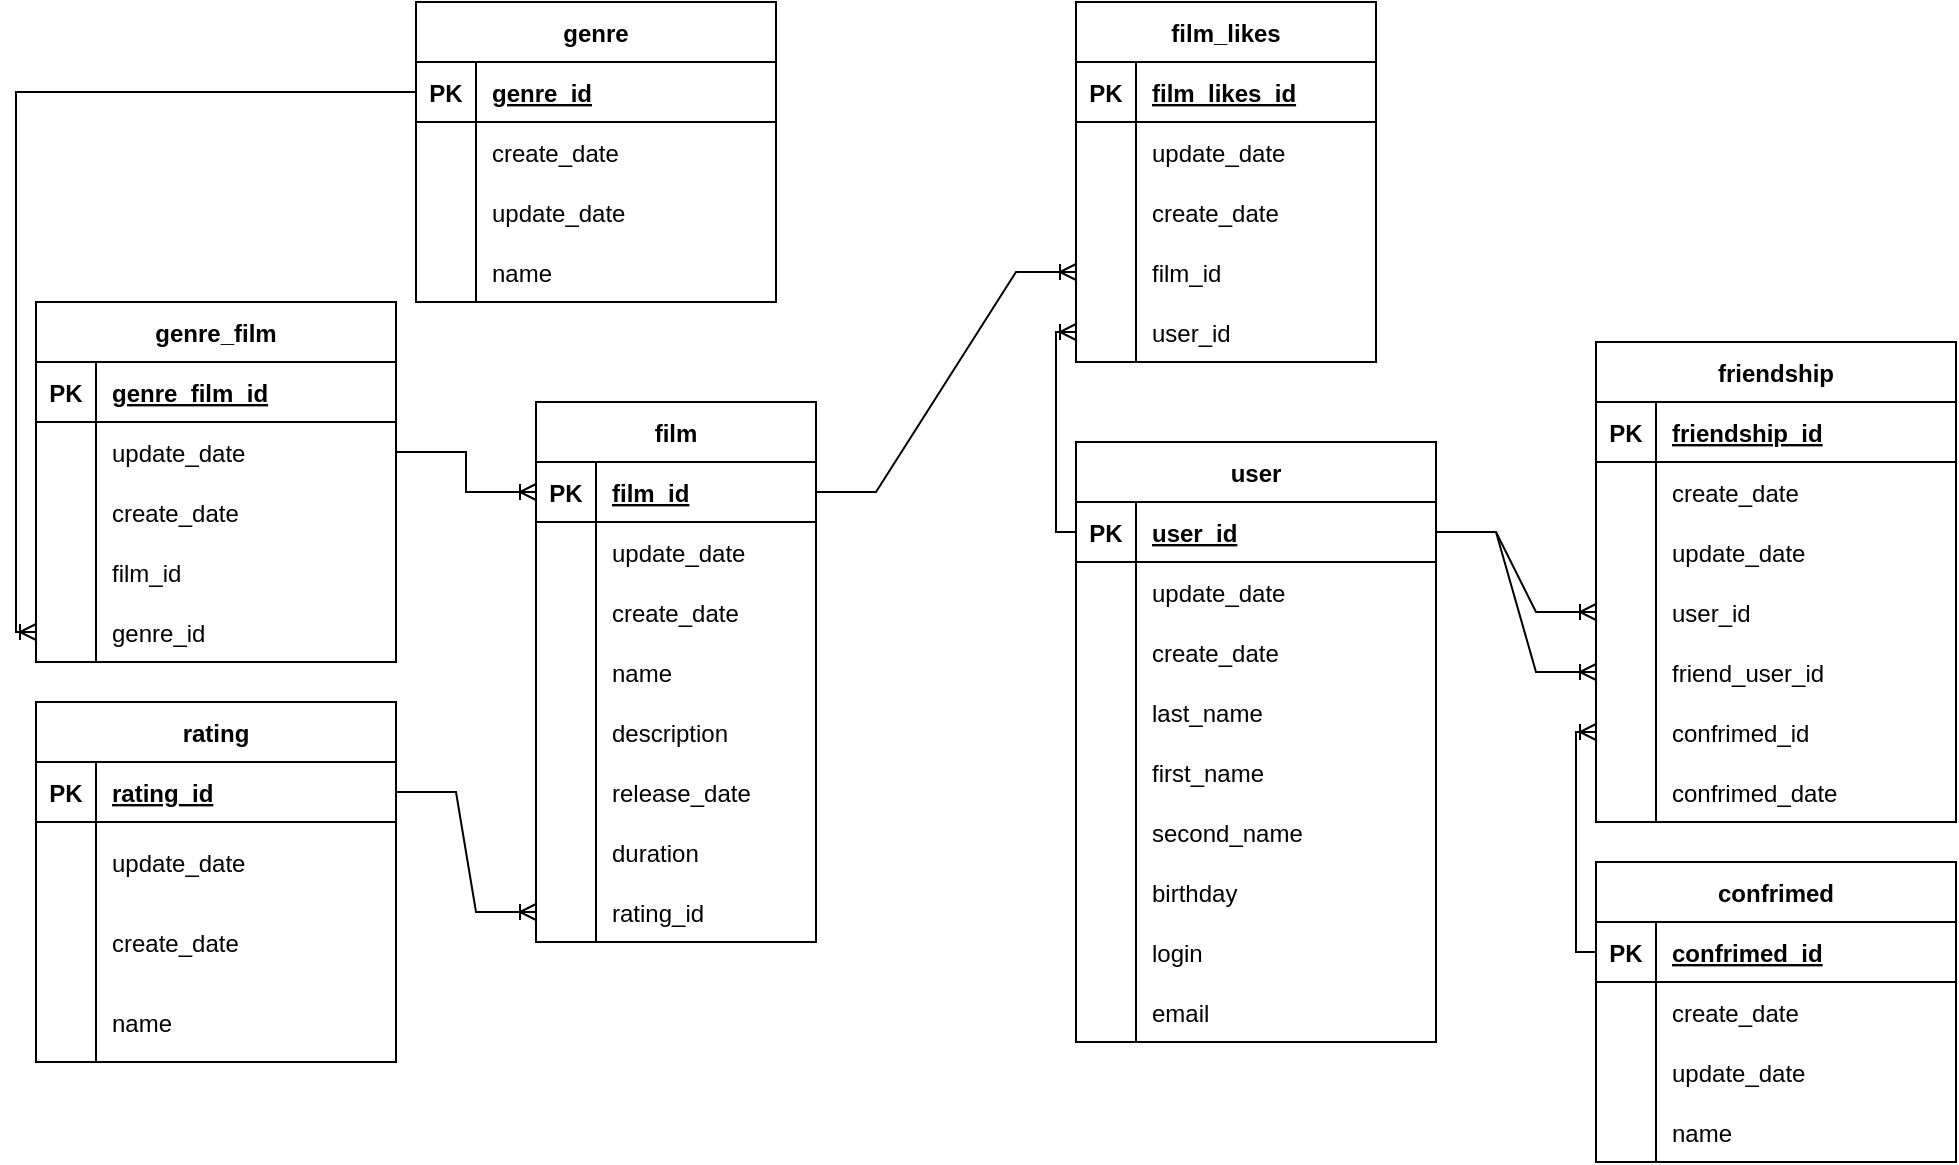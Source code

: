 <mxfile version="20.8.13" type="device"><diagram name="Страница 1" id="SDTMOyz-lMcYtV_1H6kI"><mxGraphModel dx="2261" dy="764" grid="1" gridSize="10" guides="1" tooltips="1" connect="1" arrows="1" fold="1" page="1" pageScale="1" pageWidth="827" pageHeight="1169" math="0" shadow="0"><root><mxCell id="0"/><mxCell id="1" parent="0"/><mxCell id="cij5BwAbZixrPhzVtpql-1" value="film" style="shape=table;startSize=30;container=1;collapsible=1;childLayout=tableLayout;fixedRows=1;rowLines=0;fontStyle=1;align=center;resizeLast=1;" parent="1" vertex="1"><mxGeometry x="90" y="250" width="140" height="270" as="geometry"/></mxCell><mxCell id="cij5BwAbZixrPhzVtpql-2" value="" style="shape=tableRow;horizontal=0;startSize=0;swimlaneHead=0;swimlaneBody=0;fillColor=none;collapsible=0;dropTarget=0;points=[[0,0.5],[1,0.5]];portConstraint=eastwest;top=0;left=0;right=0;bottom=1;" parent="cij5BwAbZixrPhzVtpql-1" vertex="1"><mxGeometry y="30" width="140" height="30" as="geometry"/></mxCell><mxCell id="cij5BwAbZixrPhzVtpql-3" value="PK" style="shape=partialRectangle;connectable=0;fillColor=none;top=0;left=0;bottom=0;right=0;fontStyle=1;overflow=hidden;" parent="cij5BwAbZixrPhzVtpql-2" vertex="1"><mxGeometry width="30" height="30" as="geometry"><mxRectangle width="30" height="30" as="alternateBounds"/></mxGeometry></mxCell><mxCell id="cij5BwAbZixrPhzVtpql-4" value="film_id" style="shape=partialRectangle;connectable=0;fillColor=none;top=0;left=0;bottom=0;right=0;align=left;spacingLeft=6;fontStyle=5;overflow=hidden;" parent="cij5BwAbZixrPhzVtpql-2" vertex="1"><mxGeometry x="30" width="110" height="30" as="geometry"><mxRectangle width="110" height="30" as="alternateBounds"/></mxGeometry></mxCell><mxCell id="cij5BwAbZixrPhzVtpql-5" value="" style="shape=tableRow;horizontal=0;startSize=0;swimlaneHead=0;swimlaneBody=0;fillColor=none;collapsible=0;dropTarget=0;points=[[0,0.5],[1,0.5]];portConstraint=eastwest;top=0;left=0;right=0;bottom=0;" parent="cij5BwAbZixrPhzVtpql-1" vertex="1"><mxGeometry y="60" width="140" height="30" as="geometry"/></mxCell><mxCell id="cij5BwAbZixrPhzVtpql-6" value="" style="shape=partialRectangle;connectable=0;fillColor=none;top=0;left=0;bottom=0;right=0;editable=1;overflow=hidden;" parent="cij5BwAbZixrPhzVtpql-5" vertex="1"><mxGeometry width="30" height="30" as="geometry"><mxRectangle width="30" height="30" as="alternateBounds"/></mxGeometry></mxCell><mxCell id="cij5BwAbZixrPhzVtpql-7" value="update_date" style="shape=partialRectangle;connectable=0;fillColor=none;top=0;left=0;bottom=0;right=0;align=left;spacingLeft=6;overflow=hidden;" parent="cij5BwAbZixrPhzVtpql-5" vertex="1"><mxGeometry x="30" width="110" height="30" as="geometry"><mxRectangle width="110" height="30" as="alternateBounds"/></mxGeometry></mxCell><mxCell id="XAwSYkGDeE-sJqcHQniG-34" value="" style="shape=tableRow;horizontal=0;startSize=0;swimlaneHead=0;swimlaneBody=0;fillColor=none;collapsible=0;dropTarget=0;points=[[0,0.5],[1,0.5]];portConstraint=eastwest;top=0;left=0;right=0;bottom=0;" parent="cij5BwAbZixrPhzVtpql-1" vertex="1"><mxGeometry y="90" width="140" height="30" as="geometry"/></mxCell><mxCell id="XAwSYkGDeE-sJqcHQniG-35" value="" style="shape=partialRectangle;connectable=0;fillColor=none;top=0;left=0;bottom=0;right=0;editable=1;overflow=hidden;" parent="XAwSYkGDeE-sJqcHQniG-34" vertex="1"><mxGeometry width="30" height="30" as="geometry"><mxRectangle width="30" height="30" as="alternateBounds"/></mxGeometry></mxCell><mxCell id="XAwSYkGDeE-sJqcHQniG-36" value="create_date" style="shape=partialRectangle;connectable=0;fillColor=none;top=0;left=0;bottom=0;right=0;align=left;spacingLeft=6;overflow=hidden;" parent="XAwSYkGDeE-sJqcHQniG-34" vertex="1"><mxGeometry x="30" width="110" height="30" as="geometry"><mxRectangle width="110" height="30" as="alternateBounds"/></mxGeometry></mxCell><mxCell id="XAwSYkGDeE-sJqcHQniG-7" value="" style="shape=tableRow;horizontal=0;startSize=0;swimlaneHead=0;swimlaneBody=0;fillColor=none;collapsible=0;dropTarget=0;points=[[0,0.5],[1,0.5]];portConstraint=eastwest;top=0;left=0;right=0;bottom=0;" parent="cij5BwAbZixrPhzVtpql-1" vertex="1"><mxGeometry y="120" width="140" height="30" as="geometry"/></mxCell><mxCell id="XAwSYkGDeE-sJqcHQniG-8" value="" style="shape=partialRectangle;connectable=0;fillColor=none;top=0;left=0;bottom=0;right=0;editable=1;overflow=hidden;" parent="XAwSYkGDeE-sJqcHQniG-7" vertex="1"><mxGeometry width="30" height="30" as="geometry"><mxRectangle width="30" height="30" as="alternateBounds"/></mxGeometry></mxCell><mxCell id="XAwSYkGDeE-sJqcHQniG-9" value="name" style="shape=partialRectangle;connectable=0;fillColor=none;top=0;left=0;bottom=0;right=0;align=left;spacingLeft=6;overflow=hidden;" parent="XAwSYkGDeE-sJqcHQniG-7" vertex="1"><mxGeometry x="30" width="110" height="30" as="geometry"><mxRectangle width="110" height="30" as="alternateBounds"/></mxGeometry></mxCell><mxCell id="cij5BwAbZixrPhzVtpql-8" value="" style="shape=tableRow;horizontal=0;startSize=0;swimlaneHead=0;swimlaneBody=0;fillColor=none;collapsible=0;dropTarget=0;points=[[0,0.5],[1,0.5]];portConstraint=eastwest;top=0;left=0;right=0;bottom=0;" parent="cij5BwAbZixrPhzVtpql-1" vertex="1"><mxGeometry y="150" width="140" height="30" as="geometry"/></mxCell><mxCell id="cij5BwAbZixrPhzVtpql-9" value="" style="shape=partialRectangle;connectable=0;fillColor=none;top=0;left=0;bottom=0;right=0;editable=1;overflow=hidden;" parent="cij5BwAbZixrPhzVtpql-8" vertex="1"><mxGeometry width="30" height="30" as="geometry"><mxRectangle width="30" height="30" as="alternateBounds"/></mxGeometry></mxCell><mxCell id="cij5BwAbZixrPhzVtpql-10" value="description" style="shape=partialRectangle;connectable=0;fillColor=none;top=0;left=0;bottom=0;right=0;align=left;spacingLeft=6;overflow=hidden;" parent="cij5BwAbZixrPhzVtpql-8" vertex="1"><mxGeometry x="30" width="110" height="30" as="geometry"><mxRectangle width="110" height="30" as="alternateBounds"/></mxGeometry></mxCell><mxCell id="cij5BwAbZixrPhzVtpql-11" value="" style="shape=tableRow;horizontal=0;startSize=0;swimlaneHead=0;swimlaneBody=0;fillColor=none;collapsible=0;dropTarget=0;points=[[0,0.5],[1,0.5]];portConstraint=eastwest;top=0;left=0;right=0;bottom=0;" parent="cij5BwAbZixrPhzVtpql-1" vertex="1"><mxGeometry y="180" width="140" height="30" as="geometry"/></mxCell><mxCell id="cij5BwAbZixrPhzVtpql-12" value="" style="shape=partialRectangle;connectable=0;fillColor=none;top=0;left=0;bottom=0;right=0;editable=1;overflow=hidden;" parent="cij5BwAbZixrPhzVtpql-11" vertex="1"><mxGeometry width="30" height="30" as="geometry"><mxRectangle width="30" height="30" as="alternateBounds"/></mxGeometry></mxCell><mxCell id="cij5BwAbZixrPhzVtpql-13" value="release_date" style="shape=partialRectangle;connectable=0;fillColor=none;top=0;left=0;bottom=0;right=0;align=left;spacingLeft=6;overflow=hidden;" parent="cij5BwAbZixrPhzVtpql-11" vertex="1"><mxGeometry x="30" width="110" height="30" as="geometry"><mxRectangle width="110" height="30" as="alternateBounds"/></mxGeometry></mxCell><mxCell id="cij5BwAbZixrPhzVtpql-106" value="" style="shape=tableRow;horizontal=0;startSize=0;swimlaneHead=0;swimlaneBody=0;fillColor=none;collapsible=0;dropTarget=0;points=[[0,0.5],[1,0.5]];portConstraint=eastwest;top=0;left=0;right=0;bottom=0;" parent="cij5BwAbZixrPhzVtpql-1" vertex="1"><mxGeometry y="210" width="140" height="30" as="geometry"/></mxCell><mxCell id="cij5BwAbZixrPhzVtpql-107" value="" style="shape=partialRectangle;connectable=0;fillColor=none;top=0;left=0;bottom=0;right=0;editable=1;overflow=hidden;" parent="cij5BwAbZixrPhzVtpql-106" vertex="1"><mxGeometry width="30" height="30" as="geometry"><mxRectangle width="30" height="30" as="alternateBounds"/></mxGeometry></mxCell><mxCell id="cij5BwAbZixrPhzVtpql-108" value="duration" style="shape=partialRectangle;connectable=0;fillColor=none;top=0;left=0;bottom=0;right=0;align=left;spacingLeft=6;overflow=hidden;" parent="cij5BwAbZixrPhzVtpql-106" vertex="1"><mxGeometry x="30" width="110" height="30" as="geometry"><mxRectangle width="110" height="30" as="alternateBounds"/></mxGeometry></mxCell><mxCell id="cij5BwAbZixrPhzVtpql-112" value="" style="shape=tableRow;horizontal=0;startSize=0;swimlaneHead=0;swimlaneBody=0;fillColor=none;collapsible=0;dropTarget=0;points=[[0,0.5],[1,0.5]];portConstraint=eastwest;top=0;left=0;right=0;bottom=0;" parent="cij5BwAbZixrPhzVtpql-1" vertex="1"><mxGeometry y="240" width="140" height="30" as="geometry"/></mxCell><mxCell id="cij5BwAbZixrPhzVtpql-113" value="" style="shape=partialRectangle;connectable=0;fillColor=none;top=0;left=0;bottom=0;right=0;editable=1;overflow=hidden;" parent="cij5BwAbZixrPhzVtpql-112" vertex="1"><mxGeometry width="30" height="30" as="geometry"><mxRectangle width="30" height="30" as="alternateBounds"/></mxGeometry></mxCell><mxCell id="cij5BwAbZixrPhzVtpql-114" value="rating_id" style="shape=partialRectangle;connectable=0;fillColor=none;top=0;left=0;bottom=0;right=0;align=left;spacingLeft=6;overflow=hidden;" parent="cij5BwAbZixrPhzVtpql-112" vertex="1"><mxGeometry x="30" width="110" height="30" as="geometry"><mxRectangle width="110" height="30" as="alternateBounds"/></mxGeometry></mxCell><mxCell id="cij5BwAbZixrPhzVtpql-14" value="film_likes" style="shape=table;startSize=30;container=1;collapsible=1;childLayout=tableLayout;fixedRows=1;rowLines=0;fontStyle=1;align=center;resizeLast=1;" parent="1" vertex="1"><mxGeometry x="360" y="50" width="150" height="180" as="geometry"/></mxCell><mxCell id="cij5BwAbZixrPhzVtpql-15" value="" style="shape=tableRow;horizontal=0;startSize=0;swimlaneHead=0;swimlaneBody=0;fillColor=none;collapsible=0;dropTarget=0;points=[[0,0.5],[1,0.5]];portConstraint=eastwest;top=0;left=0;right=0;bottom=1;" parent="cij5BwAbZixrPhzVtpql-14" vertex="1"><mxGeometry y="30" width="150" height="30" as="geometry"/></mxCell><mxCell id="cij5BwAbZixrPhzVtpql-16" value="PK" style="shape=partialRectangle;connectable=0;fillColor=none;top=0;left=0;bottom=0;right=0;fontStyle=1;overflow=hidden;" parent="cij5BwAbZixrPhzVtpql-15" vertex="1"><mxGeometry width="30" height="30" as="geometry"><mxRectangle width="30" height="30" as="alternateBounds"/></mxGeometry></mxCell><mxCell id="cij5BwAbZixrPhzVtpql-17" value="film_likes_id" style="shape=partialRectangle;connectable=0;fillColor=none;top=0;left=0;bottom=0;right=0;align=left;spacingLeft=6;fontStyle=5;overflow=hidden;" parent="cij5BwAbZixrPhzVtpql-15" vertex="1"><mxGeometry x="30" width="120" height="30" as="geometry"><mxRectangle width="120" height="30" as="alternateBounds"/></mxGeometry></mxCell><mxCell id="XAwSYkGDeE-sJqcHQniG-25" value="" style="shape=tableRow;horizontal=0;startSize=0;swimlaneHead=0;swimlaneBody=0;fillColor=none;collapsible=0;dropTarget=0;points=[[0,0.5],[1,0.5]];portConstraint=eastwest;top=0;left=0;right=0;bottom=0;" parent="cij5BwAbZixrPhzVtpql-14" vertex="1"><mxGeometry y="60" width="150" height="30" as="geometry"/></mxCell><mxCell id="XAwSYkGDeE-sJqcHQniG-26" value="" style="shape=partialRectangle;connectable=0;fillColor=none;top=0;left=0;bottom=0;right=0;editable=1;overflow=hidden;" parent="XAwSYkGDeE-sJqcHQniG-25" vertex="1"><mxGeometry width="30" height="30" as="geometry"><mxRectangle width="30" height="30" as="alternateBounds"/></mxGeometry></mxCell><mxCell id="XAwSYkGDeE-sJqcHQniG-27" value="update_date" style="shape=partialRectangle;connectable=0;fillColor=none;top=0;left=0;bottom=0;right=0;align=left;spacingLeft=6;overflow=hidden;" parent="XAwSYkGDeE-sJqcHQniG-25" vertex="1"><mxGeometry x="30" width="120" height="30" as="geometry"><mxRectangle width="120" height="30" as="alternateBounds"/></mxGeometry></mxCell><mxCell id="XAwSYkGDeE-sJqcHQniG-10" value="" style="shape=tableRow;horizontal=0;startSize=0;swimlaneHead=0;swimlaneBody=0;fillColor=none;collapsible=0;dropTarget=0;points=[[0,0.5],[1,0.5]];portConstraint=eastwest;top=0;left=0;right=0;bottom=0;" parent="cij5BwAbZixrPhzVtpql-14" vertex="1"><mxGeometry y="90" width="150" height="30" as="geometry"/></mxCell><mxCell id="XAwSYkGDeE-sJqcHQniG-11" value="" style="shape=partialRectangle;connectable=0;fillColor=none;top=0;left=0;bottom=0;right=0;editable=1;overflow=hidden;" parent="XAwSYkGDeE-sJqcHQniG-10" vertex="1"><mxGeometry width="30" height="30" as="geometry"><mxRectangle width="30" height="30" as="alternateBounds"/></mxGeometry></mxCell><mxCell id="XAwSYkGDeE-sJqcHQniG-12" value="create_date" style="shape=partialRectangle;connectable=0;fillColor=none;top=0;left=0;bottom=0;right=0;align=left;spacingLeft=6;overflow=hidden;" parent="XAwSYkGDeE-sJqcHQniG-10" vertex="1"><mxGeometry x="30" width="120" height="30" as="geometry"><mxRectangle width="120" height="30" as="alternateBounds"/></mxGeometry></mxCell><mxCell id="cij5BwAbZixrPhzVtpql-18" value="" style="shape=tableRow;horizontal=0;startSize=0;swimlaneHead=0;swimlaneBody=0;fillColor=none;collapsible=0;dropTarget=0;points=[[0,0.5],[1,0.5]];portConstraint=eastwest;top=0;left=0;right=0;bottom=0;" parent="cij5BwAbZixrPhzVtpql-14" vertex="1"><mxGeometry y="120" width="150" height="30" as="geometry"/></mxCell><mxCell id="cij5BwAbZixrPhzVtpql-19" value="" style="shape=partialRectangle;connectable=0;fillColor=none;top=0;left=0;bottom=0;right=0;editable=1;overflow=hidden;" parent="cij5BwAbZixrPhzVtpql-18" vertex="1"><mxGeometry width="30" height="30" as="geometry"><mxRectangle width="30" height="30" as="alternateBounds"/></mxGeometry></mxCell><mxCell id="cij5BwAbZixrPhzVtpql-20" value="film_id" style="shape=partialRectangle;connectable=0;fillColor=none;top=0;left=0;bottom=0;right=0;align=left;spacingLeft=6;overflow=hidden;" parent="cij5BwAbZixrPhzVtpql-18" vertex="1"><mxGeometry x="30" width="120" height="30" as="geometry"><mxRectangle width="120" height="30" as="alternateBounds"/></mxGeometry></mxCell><mxCell id="cij5BwAbZixrPhzVtpql-21" value="" style="shape=tableRow;horizontal=0;startSize=0;swimlaneHead=0;swimlaneBody=0;fillColor=none;collapsible=0;dropTarget=0;points=[[0,0.5],[1,0.5]];portConstraint=eastwest;top=0;left=0;right=0;bottom=0;" parent="cij5BwAbZixrPhzVtpql-14" vertex="1"><mxGeometry y="150" width="150" height="30" as="geometry"/></mxCell><mxCell id="cij5BwAbZixrPhzVtpql-22" value="" style="shape=partialRectangle;connectable=0;fillColor=none;top=0;left=0;bottom=0;right=0;editable=1;overflow=hidden;" parent="cij5BwAbZixrPhzVtpql-21" vertex="1"><mxGeometry width="30" height="30" as="geometry"><mxRectangle width="30" height="30" as="alternateBounds"/></mxGeometry></mxCell><mxCell id="cij5BwAbZixrPhzVtpql-23" value="user_id" style="shape=partialRectangle;connectable=0;fillColor=none;top=0;left=0;bottom=0;right=0;align=left;spacingLeft=6;overflow=hidden;" parent="cij5BwAbZixrPhzVtpql-21" vertex="1"><mxGeometry x="30" width="120" height="30" as="geometry"><mxRectangle width="120" height="30" as="alternateBounds"/></mxGeometry></mxCell><mxCell id="cij5BwAbZixrPhzVtpql-27" value="friendship" style="shape=table;startSize=30;container=1;collapsible=1;childLayout=tableLayout;fixedRows=1;rowLines=0;fontStyle=1;align=center;resizeLast=1;" parent="1" vertex="1"><mxGeometry x="620" y="220" width="180" height="240" as="geometry"/></mxCell><mxCell id="cij5BwAbZixrPhzVtpql-28" value="" style="shape=tableRow;horizontal=0;startSize=0;swimlaneHead=0;swimlaneBody=0;fillColor=none;collapsible=0;dropTarget=0;points=[[0,0.5],[1,0.5]];portConstraint=eastwest;top=0;left=0;right=0;bottom=1;" parent="cij5BwAbZixrPhzVtpql-27" vertex="1"><mxGeometry y="30" width="180" height="30" as="geometry"/></mxCell><mxCell id="cij5BwAbZixrPhzVtpql-29" value="PK" style="shape=partialRectangle;connectable=0;fillColor=none;top=0;left=0;bottom=0;right=0;fontStyle=1;overflow=hidden;" parent="cij5BwAbZixrPhzVtpql-28" vertex="1"><mxGeometry width="30" height="30" as="geometry"><mxRectangle width="30" height="30" as="alternateBounds"/></mxGeometry></mxCell><mxCell id="cij5BwAbZixrPhzVtpql-30" value="friendship_id" style="shape=partialRectangle;connectable=0;fillColor=none;top=0;left=0;bottom=0;right=0;align=left;spacingLeft=6;fontStyle=5;overflow=hidden;" parent="cij5BwAbZixrPhzVtpql-28" vertex="1"><mxGeometry x="30" width="150" height="30" as="geometry"><mxRectangle width="150" height="30" as="alternateBounds"/></mxGeometry></mxCell><mxCell id="cij5BwAbZixrPhzVtpql-31" value="" style="shape=tableRow;horizontal=0;startSize=0;swimlaneHead=0;swimlaneBody=0;fillColor=none;collapsible=0;dropTarget=0;points=[[0,0.5],[1,0.5]];portConstraint=eastwest;top=0;left=0;right=0;bottom=0;" parent="cij5BwAbZixrPhzVtpql-27" vertex="1"><mxGeometry y="60" width="180" height="30" as="geometry"/></mxCell><mxCell id="cij5BwAbZixrPhzVtpql-32" value="" style="shape=partialRectangle;connectable=0;fillColor=none;top=0;left=0;bottom=0;right=0;editable=1;overflow=hidden;" parent="cij5BwAbZixrPhzVtpql-31" vertex="1"><mxGeometry width="30" height="30" as="geometry"><mxRectangle width="30" height="30" as="alternateBounds"/></mxGeometry></mxCell><mxCell id="cij5BwAbZixrPhzVtpql-33" value="create_date" style="shape=partialRectangle;connectable=0;fillColor=none;top=0;left=0;bottom=0;right=0;align=left;spacingLeft=6;overflow=hidden;" parent="cij5BwAbZixrPhzVtpql-31" vertex="1"><mxGeometry x="30" width="150" height="30" as="geometry"><mxRectangle width="150" height="30" as="alternateBounds"/></mxGeometry></mxCell><mxCell id="XAwSYkGDeE-sJqcHQniG-28" value="" style="shape=tableRow;horizontal=0;startSize=0;swimlaneHead=0;swimlaneBody=0;fillColor=none;collapsible=0;dropTarget=0;points=[[0,0.5],[1,0.5]];portConstraint=eastwest;top=0;left=0;right=0;bottom=0;" parent="cij5BwAbZixrPhzVtpql-27" vertex="1"><mxGeometry y="90" width="180" height="30" as="geometry"/></mxCell><mxCell id="XAwSYkGDeE-sJqcHQniG-29" value="" style="shape=partialRectangle;connectable=0;fillColor=none;top=0;left=0;bottom=0;right=0;editable=1;overflow=hidden;" parent="XAwSYkGDeE-sJqcHQniG-28" vertex="1"><mxGeometry width="30" height="30" as="geometry"><mxRectangle width="30" height="30" as="alternateBounds"/></mxGeometry></mxCell><mxCell id="XAwSYkGDeE-sJqcHQniG-30" value="update_date" style="shape=partialRectangle;connectable=0;fillColor=none;top=0;left=0;bottom=0;right=0;align=left;spacingLeft=6;overflow=hidden;" parent="XAwSYkGDeE-sJqcHQniG-28" vertex="1"><mxGeometry x="30" width="150" height="30" as="geometry"><mxRectangle width="150" height="30" as="alternateBounds"/></mxGeometry></mxCell><mxCell id="XAwSYkGDeE-sJqcHQniG-19" value="" style="shape=tableRow;horizontal=0;startSize=0;swimlaneHead=0;swimlaneBody=0;fillColor=none;collapsible=0;dropTarget=0;points=[[0,0.5],[1,0.5]];portConstraint=eastwest;top=0;left=0;right=0;bottom=0;" parent="cij5BwAbZixrPhzVtpql-27" vertex="1"><mxGeometry y="120" width="180" height="30" as="geometry"/></mxCell><mxCell id="XAwSYkGDeE-sJqcHQniG-20" value="" style="shape=partialRectangle;connectable=0;fillColor=none;top=0;left=0;bottom=0;right=0;editable=1;overflow=hidden;" parent="XAwSYkGDeE-sJqcHQniG-19" vertex="1"><mxGeometry width="30" height="30" as="geometry"><mxRectangle width="30" height="30" as="alternateBounds"/></mxGeometry></mxCell><mxCell id="XAwSYkGDeE-sJqcHQniG-21" value="user_id" style="shape=partialRectangle;connectable=0;fillColor=none;top=0;left=0;bottom=0;right=0;align=left;spacingLeft=6;overflow=hidden;" parent="XAwSYkGDeE-sJqcHQniG-19" vertex="1"><mxGeometry x="30" width="150" height="30" as="geometry"><mxRectangle width="150" height="30" as="alternateBounds"/></mxGeometry></mxCell><mxCell id="cij5BwAbZixrPhzVtpql-34" value="" style="shape=tableRow;horizontal=0;startSize=0;swimlaneHead=0;swimlaneBody=0;fillColor=none;collapsible=0;dropTarget=0;points=[[0,0.5],[1,0.5]];portConstraint=eastwest;top=0;left=0;right=0;bottom=0;" parent="cij5BwAbZixrPhzVtpql-27" vertex="1"><mxGeometry y="150" width="180" height="30" as="geometry"/></mxCell><mxCell id="cij5BwAbZixrPhzVtpql-35" value="" style="shape=partialRectangle;connectable=0;fillColor=none;top=0;left=0;bottom=0;right=0;editable=1;overflow=hidden;" parent="cij5BwAbZixrPhzVtpql-34" vertex="1"><mxGeometry width="30" height="30" as="geometry"><mxRectangle width="30" height="30" as="alternateBounds"/></mxGeometry></mxCell><mxCell id="cij5BwAbZixrPhzVtpql-36" value="friend_user_id" style="shape=partialRectangle;connectable=0;fillColor=none;top=0;left=0;bottom=0;right=0;align=left;spacingLeft=6;overflow=hidden;" parent="cij5BwAbZixrPhzVtpql-34" vertex="1"><mxGeometry x="30" width="150" height="30" as="geometry"><mxRectangle width="150" height="30" as="alternateBounds"/></mxGeometry></mxCell><mxCell id="cij5BwAbZixrPhzVtpql-37" value="" style="shape=tableRow;horizontal=0;startSize=0;swimlaneHead=0;swimlaneBody=0;fillColor=none;collapsible=0;dropTarget=0;points=[[0,0.5],[1,0.5]];portConstraint=eastwest;top=0;left=0;right=0;bottom=0;" parent="cij5BwAbZixrPhzVtpql-27" vertex="1"><mxGeometry y="180" width="180" height="30" as="geometry"/></mxCell><mxCell id="cij5BwAbZixrPhzVtpql-38" value="" style="shape=partialRectangle;connectable=0;fillColor=none;top=0;left=0;bottom=0;right=0;editable=1;overflow=hidden;" parent="cij5BwAbZixrPhzVtpql-37" vertex="1"><mxGeometry width="30" height="30" as="geometry"><mxRectangle width="30" height="30" as="alternateBounds"/></mxGeometry></mxCell><mxCell id="cij5BwAbZixrPhzVtpql-39" value="confrimed_id" style="shape=partialRectangle;connectable=0;fillColor=none;top=0;left=0;bottom=0;right=0;align=left;spacingLeft=6;overflow=hidden;" parent="cij5BwAbZixrPhzVtpql-37" vertex="1"><mxGeometry x="30" width="150" height="30" as="geometry"><mxRectangle width="150" height="30" as="alternateBounds"/></mxGeometry></mxCell><mxCell id="XAwSYkGDeE-sJqcHQniG-43" value="" style="shape=tableRow;horizontal=0;startSize=0;swimlaneHead=0;swimlaneBody=0;fillColor=none;collapsible=0;dropTarget=0;points=[[0,0.5],[1,0.5]];portConstraint=eastwest;top=0;left=0;right=0;bottom=0;" parent="cij5BwAbZixrPhzVtpql-27" vertex="1"><mxGeometry y="210" width="180" height="30" as="geometry"/></mxCell><mxCell id="XAwSYkGDeE-sJqcHQniG-44" value="" style="shape=partialRectangle;connectable=0;fillColor=none;top=0;left=0;bottom=0;right=0;editable=1;overflow=hidden;" parent="XAwSYkGDeE-sJqcHQniG-43" vertex="1"><mxGeometry width="30" height="30" as="geometry"><mxRectangle width="30" height="30" as="alternateBounds"/></mxGeometry></mxCell><mxCell id="XAwSYkGDeE-sJqcHQniG-45" value="confrimed_date" style="shape=partialRectangle;connectable=0;fillColor=none;top=0;left=0;bottom=0;right=0;align=left;spacingLeft=6;overflow=hidden;" parent="XAwSYkGDeE-sJqcHQniG-43" vertex="1"><mxGeometry x="30" width="150" height="30" as="geometry"><mxRectangle width="150" height="30" as="alternateBounds"/></mxGeometry></mxCell><mxCell id="cij5BwAbZixrPhzVtpql-40" value="user" style="shape=table;startSize=30;container=1;collapsible=1;childLayout=tableLayout;fixedRows=1;rowLines=0;fontStyle=1;align=center;resizeLast=1;" parent="1" vertex="1"><mxGeometry x="360" y="270" width="180" height="300" as="geometry"/></mxCell><mxCell id="cij5BwAbZixrPhzVtpql-41" value="" style="shape=tableRow;horizontal=0;startSize=0;swimlaneHead=0;swimlaneBody=0;fillColor=none;collapsible=0;dropTarget=0;points=[[0,0.5],[1,0.5]];portConstraint=eastwest;top=0;left=0;right=0;bottom=1;" parent="cij5BwAbZixrPhzVtpql-40" vertex="1"><mxGeometry y="30" width="180" height="30" as="geometry"/></mxCell><mxCell id="cij5BwAbZixrPhzVtpql-42" value="PK" style="shape=partialRectangle;connectable=0;fillColor=none;top=0;left=0;bottom=0;right=0;fontStyle=1;overflow=hidden;" parent="cij5BwAbZixrPhzVtpql-41" vertex="1"><mxGeometry width="30" height="30" as="geometry"><mxRectangle width="30" height="30" as="alternateBounds"/></mxGeometry></mxCell><mxCell id="cij5BwAbZixrPhzVtpql-43" value="user_id" style="shape=partialRectangle;connectable=0;fillColor=none;top=0;left=0;bottom=0;right=0;align=left;spacingLeft=6;fontStyle=5;overflow=hidden;" parent="cij5BwAbZixrPhzVtpql-41" vertex="1"><mxGeometry x="30" width="150" height="30" as="geometry"><mxRectangle width="150" height="30" as="alternateBounds"/></mxGeometry></mxCell><mxCell id="XAwSYkGDeE-sJqcHQniG-16" value="" style="shape=tableRow;horizontal=0;startSize=0;swimlaneHead=0;swimlaneBody=0;fillColor=none;collapsible=0;dropTarget=0;points=[[0,0.5],[1,0.5]];portConstraint=eastwest;top=0;left=0;right=0;bottom=0;" parent="cij5BwAbZixrPhzVtpql-40" vertex="1"><mxGeometry y="60" width="180" height="30" as="geometry"/></mxCell><mxCell id="XAwSYkGDeE-sJqcHQniG-17" value="" style="shape=partialRectangle;connectable=0;fillColor=none;top=0;left=0;bottom=0;right=0;editable=1;overflow=hidden;" parent="XAwSYkGDeE-sJqcHQniG-16" vertex="1"><mxGeometry width="30" height="30" as="geometry"><mxRectangle width="30" height="30" as="alternateBounds"/></mxGeometry></mxCell><mxCell id="XAwSYkGDeE-sJqcHQniG-18" value="update_date" style="shape=partialRectangle;connectable=0;fillColor=none;top=0;left=0;bottom=0;right=0;align=left;spacingLeft=6;overflow=hidden;" parent="XAwSYkGDeE-sJqcHQniG-16" vertex="1"><mxGeometry x="30" width="150" height="30" as="geometry"><mxRectangle width="150" height="30" as="alternateBounds"/></mxGeometry></mxCell><mxCell id="XAwSYkGDeE-sJqcHQniG-31" value="" style="shape=tableRow;horizontal=0;startSize=0;swimlaneHead=0;swimlaneBody=0;fillColor=none;collapsible=0;dropTarget=0;points=[[0,0.5],[1,0.5]];portConstraint=eastwest;top=0;left=0;right=0;bottom=0;" parent="cij5BwAbZixrPhzVtpql-40" vertex="1"><mxGeometry y="90" width="180" height="30" as="geometry"/></mxCell><mxCell id="XAwSYkGDeE-sJqcHQniG-32" value="" style="shape=partialRectangle;connectable=0;fillColor=none;top=0;left=0;bottom=0;right=0;editable=1;overflow=hidden;" parent="XAwSYkGDeE-sJqcHQniG-31" vertex="1"><mxGeometry width="30" height="30" as="geometry"><mxRectangle width="30" height="30" as="alternateBounds"/></mxGeometry></mxCell><mxCell id="XAwSYkGDeE-sJqcHQniG-33" value="create_date" style="shape=partialRectangle;connectable=0;fillColor=none;top=0;left=0;bottom=0;right=0;align=left;spacingLeft=6;overflow=hidden;" parent="XAwSYkGDeE-sJqcHQniG-31" vertex="1"><mxGeometry x="30" width="150" height="30" as="geometry"><mxRectangle width="150" height="30" as="alternateBounds"/></mxGeometry></mxCell><mxCell id="cij5BwAbZixrPhzVtpql-44" value="" style="shape=tableRow;horizontal=0;startSize=0;swimlaneHead=0;swimlaneBody=0;fillColor=none;collapsible=0;dropTarget=0;points=[[0,0.5],[1,0.5]];portConstraint=eastwest;top=0;left=0;right=0;bottom=0;" parent="cij5BwAbZixrPhzVtpql-40" vertex="1"><mxGeometry y="120" width="180" height="30" as="geometry"/></mxCell><mxCell id="cij5BwAbZixrPhzVtpql-45" value="" style="shape=partialRectangle;connectable=0;fillColor=none;top=0;left=0;bottom=0;right=0;editable=1;overflow=hidden;" parent="cij5BwAbZixrPhzVtpql-44" vertex="1"><mxGeometry width="30" height="30" as="geometry"><mxRectangle width="30" height="30" as="alternateBounds"/></mxGeometry></mxCell><mxCell id="cij5BwAbZixrPhzVtpql-46" value="last_name" style="shape=partialRectangle;connectable=0;fillColor=none;top=0;left=0;bottom=0;right=0;align=left;spacingLeft=6;overflow=hidden;" parent="cij5BwAbZixrPhzVtpql-44" vertex="1"><mxGeometry x="30" width="150" height="30" as="geometry"><mxRectangle width="150" height="30" as="alternateBounds"/></mxGeometry></mxCell><mxCell id="cij5BwAbZixrPhzVtpql-47" value="" style="shape=tableRow;horizontal=0;startSize=0;swimlaneHead=0;swimlaneBody=0;fillColor=none;collapsible=0;dropTarget=0;points=[[0,0.5],[1,0.5]];portConstraint=eastwest;top=0;left=0;right=0;bottom=0;" parent="cij5BwAbZixrPhzVtpql-40" vertex="1"><mxGeometry y="150" width="180" height="30" as="geometry"/></mxCell><mxCell id="cij5BwAbZixrPhzVtpql-48" value="" style="shape=partialRectangle;connectable=0;fillColor=none;top=0;left=0;bottom=0;right=0;editable=1;overflow=hidden;" parent="cij5BwAbZixrPhzVtpql-47" vertex="1"><mxGeometry width="30" height="30" as="geometry"><mxRectangle width="30" height="30" as="alternateBounds"/></mxGeometry></mxCell><mxCell id="cij5BwAbZixrPhzVtpql-49" value="first_name" style="shape=partialRectangle;connectable=0;fillColor=none;top=0;left=0;bottom=0;right=0;align=left;spacingLeft=6;overflow=hidden;" parent="cij5BwAbZixrPhzVtpql-47" vertex="1"><mxGeometry x="30" width="150" height="30" as="geometry"><mxRectangle width="150" height="30" as="alternateBounds"/></mxGeometry></mxCell><mxCell id="cij5BwAbZixrPhzVtpql-50" value="" style="shape=tableRow;horizontal=0;startSize=0;swimlaneHead=0;swimlaneBody=0;fillColor=none;collapsible=0;dropTarget=0;points=[[0,0.5],[1,0.5]];portConstraint=eastwest;top=0;left=0;right=0;bottom=0;" parent="cij5BwAbZixrPhzVtpql-40" vertex="1"><mxGeometry y="180" width="180" height="30" as="geometry"/></mxCell><mxCell id="cij5BwAbZixrPhzVtpql-51" value="" style="shape=partialRectangle;connectable=0;fillColor=none;top=0;left=0;bottom=0;right=0;editable=1;overflow=hidden;" parent="cij5BwAbZixrPhzVtpql-50" vertex="1"><mxGeometry width="30" height="30" as="geometry"><mxRectangle width="30" height="30" as="alternateBounds"/></mxGeometry></mxCell><mxCell id="cij5BwAbZixrPhzVtpql-52" value="second_name" style="shape=partialRectangle;connectable=0;fillColor=none;top=0;left=0;bottom=0;right=0;align=left;spacingLeft=6;overflow=hidden;" parent="cij5BwAbZixrPhzVtpql-50" vertex="1"><mxGeometry x="30" width="150" height="30" as="geometry"><mxRectangle width="150" height="30" as="alternateBounds"/></mxGeometry></mxCell><mxCell id="cij5BwAbZixrPhzVtpql-118" value="" style="shape=tableRow;horizontal=0;startSize=0;swimlaneHead=0;swimlaneBody=0;fillColor=none;collapsible=0;dropTarget=0;points=[[0,0.5],[1,0.5]];portConstraint=eastwest;top=0;left=0;right=0;bottom=0;" parent="cij5BwAbZixrPhzVtpql-40" vertex="1"><mxGeometry y="210" width="180" height="30" as="geometry"/></mxCell><mxCell id="cij5BwAbZixrPhzVtpql-119" value="" style="shape=partialRectangle;connectable=0;fillColor=none;top=0;left=0;bottom=0;right=0;editable=1;overflow=hidden;" parent="cij5BwAbZixrPhzVtpql-118" vertex="1"><mxGeometry width="30" height="30" as="geometry"><mxRectangle width="30" height="30" as="alternateBounds"/></mxGeometry></mxCell><mxCell id="cij5BwAbZixrPhzVtpql-120" value="birthday" style="shape=partialRectangle;connectable=0;fillColor=none;top=0;left=0;bottom=0;right=0;align=left;spacingLeft=6;overflow=hidden;" parent="cij5BwAbZixrPhzVtpql-118" vertex="1"><mxGeometry x="30" width="150" height="30" as="geometry"><mxRectangle width="150" height="30" as="alternateBounds"/></mxGeometry></mxCell><mxCell id="cij5BwAbZixrPhzVtpql-137" value="" style="shape=tableRow;horizontal=0;startSize=0;swimlaneHead=0;swimlaneBody=0;fillColor=none;collapsible=0;dropTarget=0;points=[[0,0.5],[1,0.5]];portConstraint=eastwest;top=0;left=0;right=0;bottom=0;" parent="cij5BwAbZixrPhzVtpql-40" vertex="1"><mxGeometry y="240" width="180" height="30" as="geometry"/></mxCell><mxCell id="cij5BwAbZixrPhzVtpql-138" value="" style="shape=partialRectangle;connectable=0;fillColor=none;top=0;left=0;bottom=0;right=0;editable=1;overflow=hidden;" parent="cij5BwAbZixrPhzVtpql-137" vertex="1"><mxGeometry width="30" height="30" as="geometry"><mxRectangle width="30" height="30" as="alternateBounds"/></mxGeometry></mxCell><mxCell id="cij5BwAbZixrPhzVtpql-139" value="login" style="shape=partialRectangle;connectable=0;fillColor=none;top=0;left=0;bottom=0;right=0;align=left;spacingLeft=6;overflow=hidden;" parent="cij5BwAbZixrPhzVtpql-137" vertex="1"><mxGeometry x="30" width="150" height="30" as="geometry"><mxRectangle width="150" height="30" as="alternateBounds"/></mxGeometry></mxCell><mxCell id="cij5BwAbZixrPhzVtpql-159" value="" style="shape=tableRow;horizontal=0;startSize=0;swimlaneHead=0;swimlaneBody=0;fillColor=none;collapsible=0;dropTarget=0;points=[[0,0.5],[1,0.5]];portConstraint=eastwest;top=0;left=0;right=0;bottom=0;" parent="cij5BwAbZixrPhzVtpql-40" vertex="1"><mxGeometry y="270" width="180" height="30" as="geometry"/></mxCell><mxCell id="cij5BwAbZixrPhzVtpql-160" value="" style="shape=partialRectangle;connectable=0;fillColor=none;top=0;left=0;bottom=0;right=0;editable=1;overflow=hidden;" parent="cij5BwAbZixrPhzVtpql-159" vertex="1"><mxGeometry width="30" height="30" as="geometry"><mxRectangle width="30" height="30" as="alternateBounds"/></mxGeometry></mxCell><mxCell id="cij5BwAbZixrPhzVtpql-161" value="email" style="shape=partialRectangle;connectable=0;fillColor=none;top=0;left=0;bottom=0;right=0;align=left;spacingLeft=6;overflow=hidden;" parent="cij5BwAbZixrPhzVtpql-159" vertex="1"><mxGeometry x="30" width="150" height="30" as="geometry"><mxRectangle width="150" height="30" as="alternateBounds"/></mxGeometry></mxCell><mxCell id="cij5BwAbZixrPhzVtpql-53" value="rating" style="shape=table;startSize=30;container=1;collapsible=1;childLayout=tableLayout;fixedRows=1;rowLines=0;fontStyle=1;align=center;resizeLast=1;" parent="1" vertex="1"><mxGeometry x="-160" y="400" width="180" height="180" as="geometry"/></mxCell><mxCell id="cij5BwAbZixrPhzVtpql-54" value="" style="shape=tableRow;horizontal=0;startSize=0;swimlaneHead=0;swimlaneBody=0;fillColor=none;collapsible=0;dropTarget=0;points=[[0,0.5],[1,0.5]];portConstraint=eastwest;top=0;left=0;right=0;bottom=1;" parent="cij5BwAbZixrPhzVtpql-53" vertex="1"><mxGeometry y="30" width="180" height="30" as="geometry"/></mxCell><mxCell id="cij5BwAbZixrPhzVtpql-55" value="PK" style="shape=partialRectangle;connectable=0;fillColor=none;top=0;left=0;bottom=0;right=0;fontStyle=1;overflow=hidden;" parent="cij5BwAbZixrPhzVtpql-54" vertex="1"><mxGeometry width="30" height="30" as="geometry"><mxRectangle width="30" height="30" as="alternateBounds"/></mxGeometry></mxCell><mxCell id="cij5BwAbZixrPhzVtpql-56" value="rating_id" style="shape=partialRectangle;connectable=0;fillColor=none;top=0;left=0;bottom=0;right=0;align=left;spacingLeft=6;fontStyle=5;overflow=hidden;" parent="cij5BwAbZixrPhzVtpql-54" vertex="1"><mxGeometry x="30" width="150" height="30" as="geometry"><mxRectangle width="150" height="30" as="alternateBounds"/></mxGeometry></mxCell><mxCell id="cij5BwAbZixrPhzVtpql-57" value="" style="shape=tableRow;horizontal=0;startSize=0;swimlaneHead=0;swimlaneBody=0;fillColor=none;collapsible=0;dropTarget=0;points=[[0,0.5],[1,0.5]];portConstraint=eastwest;top=0;left=0;right=0;bottom=0;" parent="cij5BwAbZixrPhzVtpql-53" vertex="1"><mxGeometry y="60" width="180" height="40" as="geometry"/></mxCell><mxCell id="cij5BwAbZixrPhzVtpql-58" value="" style="shape=partialRectangle;connectable=0;fillColor=none;top=0;left=0;bottom=0;right=0;editable=1;overflow=hidden;" parent="cij5BwAbZixrPhzVtpql-57" vertex="1"><mxGeometry width="30" height="40" as="geometry"><mxRectangle width="30" height="40" as="alternateBounds"/></mxGeometry></mxCell><mxCell id="cij5BwAbZixrPhzVtpql-59" value="update_date" style="shape=partialRectangle;connectable=0;fillColor=none;top=0;left=0;bottom=0;right=0;align=left;spacingLeft=6;overflow=hidden;" parent="cij5BwAbZixrPhzVtpql-57" vertex="1"><mxGeometry x="30" width="150" height="40" as="geometry"><mxRectangle width="150" height="40" as="alternateBounds"/></mxGeometry></mxCell><mxCell id="XAwSYkGDeE-sJqcHQniG-37" value="" style="shape=tableRow;horizontal=0;startSize=0;swimlaneHead=0;swimlaneBody=0;fillColor=none;collapsible=0;dropTarget=0;points=[[0,0.5],[1,0.5]];portConstraint=eastwest;top=0;left=0;right=0;bottom=0;" parent="cij5BwAbZixrPhzVtpql-53" vertex="1"><mxGeometry y="100" width="180" height="40" as="geometry"/></mxCell><mxCell id="XAwSYkGDeE-sJqcHQniG-38" value="" style="shape=partialRectangle;connectable=0;fillColor=none;top=0;left=0;bottom=0;right=0;editable=1;overflow=hidden;" parent="XAwSYkGDeE-sJqcHQniG-37" vertex="1"><mxGeometry width="30" height="40" as="geometry"><mxRectangle width="30" height="40" as="alternateBounds"/></mxGeometry></mxCell><mxCell id="XAwSYkGDeE-sJqcHQniG-39" value="create_date" style="shape=partialRectangle;connectable=0;fillColor=none;top=0;left=0;bottom=0;right=0;align=left;spacingLeft=6;overflow=hidden;" parent="XAwSYkGDeE-sJqcHQniG-37" vertex="1"><mxGeometry x="30" width="150" height="40" as="geometry"><mxRectangle width="150" height="40" as="alternateBounds"/></mxGeometry></mxCell><mxCell id="XAwSYkGDeE-sJqcHQniG-13" value="" style="shape=tableRow;horizontal=0;startSize=0;swimlaneHead=0;swimlaneBody=0;fillColor=none;collapsible=0;dropTarget=0;points=[[0,0.5],[1,0.5]];portConstraint=eastwest;top=0;left=0;right=0;bottom=0;" parent="cij5BwAbZixrPhzVtpql-53" vertex="1"><mxGeometry y="140" width="180" height="40" as="geometry"/></mxCell><mxCell id="XAwSYkGDeE-sJqcHQniG-14" value="" style="shape=partialRectangle;connectable=0;fillColor=none;top=0;left=0;bottom=0;right=0;editable=1;overflow=hidden;" parent="XAwSYkGDeE-sJqcHQniG-13" vertex="1"><mxGeometry width="30" height="40" as="geometry"><mxRectangle width="30" height="40" as="alternateBounds"/></mxGeometry></mxCell><mxCell id="XAwSYkGDeE-sJqcHQniG-15" value="name" style="shape=partialRectangle;connectable=0;fillColor=none;top=0;left=0;bottom=0;right=0;align=left;spacingLeft=6;overflow=hidden;" parent="XAwSYkGDeE-sJqcHQniG-13" vertex="1"><mxGeometry x="30" width="150" height="40" as="geometry"><mxRectangle width="150" height="40" as="alternateBounds"/></mxGeometry></mxCell><mxCell id="cij5BwAbZixrPhzVtpql-79" value="genre_film" style="shape=table;startSize=30;container=1;collapsible=1;childLayout=tableLayout;fixedRows=1;rowLines=0;fontStyle=1;align=center;resizeLast=1;" parent="1" vertex="1"><mxGeometry x="-160" y="200" width="180" height="180" as="geometry"/></mxCell><mxCell id="cij5BwAbZixrPhzVtpql-80" value="" style="shape=tableRow;horizontal=0;startSize=0;swimlaneHead=0;swimlaneBody=0;fillColor=none;collapsible=0;dropTarget=0;points=[[0,0.5],[1,0.5]];portConstraint=eastwest;top=0;left=0;right=0;bottom=1;" parent="cij5BwAbZixrPhzVtpql-79" vertex="1"><mxGeometry y="30" width="180" height="30" as="geometry"/></mxCell><mxCell id="cij5BwAbZixrPhzVtpql-81" value="PK" style="shape=partialRectangle;connectable=0;fillColor=none;top=0;left=0;bottom=0;right=0;fontStyle=1;overflow=hidden;" parent="cij5BwAbZixrPhzVtpql-80" vertex="1"><mxGeometry width="30" height="30" as="geometry"><mxRectangle width="30" height="30" as="alternateBounds"/></mxGeometry></mxCell><mxCell id="cij5BwAbZixrPhzVtpql-82" value="genre_film_id" style="shape=partialRectangle;connectable=0;fillColor=none;top=0;left=0;bottom=0;right=0;align=left;spacingLeft=6;fontStyle=5;overflow=hidden;" parent="cij5BwAbZixrPhzVtpql-80" vertex="1"><mxGeometry x="30" width="150" height="30" as="geometry"><mxRectangle width="150" height="30" as="alternateBounds"/></mxGeometry></mxCell><mxCell id="cij5BwAbZixrPhzVtpql-83" value="" style="shape=tableRow;horizontal=0;startSize=0;swimlaneHead=0;swimlaneBody=0;fillColor=none;collapsible=0;dropTarget=0;points=[[0,0.5],[1,0.5]];portConstraint=eastwest;top=0;left=0;right=0;bottom=0;" parent="cij5BwAbZixrPhzVtpql-79" vertex="1"><mxGeometry y="60" width="180" height="30" as="geometry"/></mxCell><mxCell id="cij5BwAbZixrPhzVtpql-84" value="" style="shape=partialRectangle;connectable=0;fillColor=none;top=0;left=0;bottom=0;right=0;editable=1;overflow=hidden;" parent="cij5BwAbZixrPhzVtpql-83" vertex="1"><mxGeometry width="30" height="30" as="geometry"><mxRectangle width="30" height="30" as="alternateBounds"/></mxGeometry></mxCell><mxCell id="cij5BwAbZixrPhzVtpql-85" value="update_date" style="shape=partialRectangle;connectable=0;fillColor=none;top=0;left=0;bottom=0;right=0;align=left;spacingLeft=6;overflow=hidden;" parent="cij5BwAbZixrPhzVtpql-83" vertex="1"><mxGeometry x="30" width="150" height="30" as="geometry"><mxRectangle width="150" height="30" as="alternateBounds"/></mxGeometry></mxCell><mxCell id="XAwSYkGDeE-sJqcHQniG-40" value="" style="shape=tableRow;horizontal=0;startSize=0;swimlaneHead=0;swimlaneBody=0;fillColor=none;collapsible=0;dropTarget=0;points=[[0,0.5],[1,0.5]];portConstraint=eastwest;top=0;left=0;right=0;bottom=0;" parent="cij5BwAbZixrPhzVtpql-79" vertex="1"><mxGeometry y="90" width="180" height="30" as="geometry"/></mxCell><mxCell id="XAwSYkGDeE-sJqcHQniG-41" value="" style="shape=partialRectangle;connectable=0;fillColor=none;top=0;left=0;bottom=0;right=0;editable=1;overflow=hidden;" parent="XAwSYkGDeE-sJqcHQniG-40" vertex="1"><mxGeometry width="30" height="30" as="geometry"><mxRectangle width="30" height="30" as="alternateBounds"/></mxGeometry></mxCell><mxCell id="XAwSYkGDeE-sJqcHQniG-42" value="create_date" style="shape=partialRectangle;connectable=0;fillColor=none;top=0;left=0;bottom=0;right=0;align=left;spacingLeft=6;overflow=hidden;" parent="XAwSYkGDeE-sJqcHQniG-40" vertex="1"><mxGeometry x="30" width="150" height="30" as="geometry"><mxRectangle width="150" height="30" as="alternateBounds"/></mxGeometry></mxCell><mxCell id="XAwSYkGDeE-sJqcHQniG-4" value="" style="shape=tableRow;horizontal=0;startSize=0;swimlaneHead=0;swimlaneBody=0;fillColor=none;collapsible=0;dropTarget=0;points=[[0,0.5],[1,0.5]];portConstraint=eastwest;top=0;left=0;right=0;bottom=0;" parent="cij5BwAbZixrPhzVtpql-79" vertex="1"><mxGeometry y="120" width="180" height="30" as="geometry"/></mxCell><mxCell id="XAwSYkGDeE-sJqcHQniG-5" value="" style="shape=partialRectangle;connectable=0;fillColor=none;top=0;left=0;bottom=0;right=0;editable=1;overflow=hidden;" parent="XAwSYkGDeE-sJqcHQniG-4" vertex="1"><mxGeometry width="30" height="30" as="geometry"><mxRectangle width="30" height="30" as="alternateBounds"/></mxGeometry></mxCell><mxCell id="XAwSYkGDeE-sJqcHQniG-6" value="film_id" style="shape=partialRectangle;connectable=0;fillColor=none;top=0;left=0;bottom=0;right=0;align=left;spacingLeft=6;overflow=hidden;" parent="XAwSYkGDeE-sJqcHQniG-4" vertex="1"><mxGeometry x="30" width="150" height="30" as="geometry"><mxRectangle width="150" height="30" as="alternateBounds"/></mxGeometry></mxCell><mxCell id="cij5BwAbZixrPhzVtpql-86" value="" style="shape=tableRow;horizontal=0;startSize=0;swimlaneHead=0;swimlaneBody=0;fillColor=none;collapsible=0;dropTarget=0;points=[[0,0.5],[1,0.5]];portConstraint=eastwest;top=0;left=0;right=0;bottom=0;" parent="cij5BwAbZixrPhzVtpql-79" vertex="1"><mxGeometry y="150" width="180" height="30" as="geometry"/></mxCell><mxCell id="cij5BwAbZixrPhzVtpql-87" value="" style="shape=partialRectangle;connectable=0;fillColor=none;top=0;left=0;bottom=0;right=0;editable=1;overflow=hidden;" parent="cij5BwAbZixrPhzVtpql-86" vertex="1"><mxGeometry width="30" height="30" as="geometry"><mxRectangle width="30" height="30" as="alternateBounds"/></mxGeometry></mxCell><mxCell id="cij5BwAbZixrPhzVtpql-88" value="genre_id" style="shape=partialRectangle;connectable=0;fillColor=none;top=0;left=0;bottom=0;right=0;align=left;spacingLeft=6;overflow=hidden;" parent="cij5BwAbZixrPhzVtpql-86" vertex="1"><mxGeometry x="30" width="150" height="30" as="geometry"><mxRectangle width="150" height="30" as="alternateBounds"/></mxGeometry></mxCell><mxCell id="cij5BwAbZixrPhzVtpql-92" value="genre" style="shape=table;startSize=30;container=1;collapsible=1;childLayout=tableLayout;fixedRows=1;rowLines=0;fontStyle=1;align=center;resizeLast=1;" parent="1" vertex="1"><mxGeometry x="30" y="50" width="180" height="150" as="geometry"/></mxCell><mxCell id="cij5BwAbZixrPhzVtpql-93" value="" style="shape=tableRow;horizontal=0;startSize=0;swimlaneHead=0;swimlaneBody=0;fillColor=none;collapsible=0;dropTarget=0;points=[[0,0.5],[1,0.5]];portConstraint=eastwest;top=0;left=0;right=0;bottom=1;" parent="cij5BwAbZixrPhzVtpql-92" vertex="1"><mxGeometry y="30" width="180" height="30" as="geometry"/></mxCell><mxCell id="cij5BwAbZixrPhzVtpql-94" value="PK" style="shape=partialRectangle;connectable=0;fillColor=none;top=0;left=0;bottom=0;right=0;fontStyle=1;overflow=hidden;" parent="cij5BwAbZixrPhzVtpql-93" vertex="1"><mxGeometry width="30" height="30" as="geometry"><mxRectangle width="30" height="30" as="alternateBounds"/></mxGeometry></mxCell><mxCell id="cij5BwAbZixrPhzVtpql-95" value="genre_id" style="shape=partialRectangle;connectable=0;fillColor=none;top=0;left=0;bottom=0;right=0;align=left;spacingLeft=6;fontStyle=5;overflow=hidden;" parent="cij5BwAbZixrPhzVtpql-93" vertex="1"><mxGeometry x="30" width="150" height="30" as="geometry"><mxRectangle width="150" height="30" as="alternateBounds"/></mxGeometry></mxCell><mxCell id="cij5BwAbZixrPhzVtpql-96" value="" style="shape=tableRow;horizontal=0;startSize=0;swimlaneHead=0;swimlaneBody=0;fillColor=none;collapsible=0;dropTarget=0;points=[[0,0.5],[1,0.5]];portConstraint=eastwest;top=0;left=0;right=0;bottom=0;" parent="cij5BwAbZixrPhzVtpql-92" vertex="1"><mxGeometry y="60" width="180" height="30" as="geometry"/></mxCell><mxCell id="cij5BwAbZixrPhzVtpql-97" value="" style="shape=partialRectangle;connectable=0;fillColor=none;top=0;left=0;bottom=0;right=0;editable=1;overflow=hidden;" parent="cij5BwAbZixrPhzVtpql-96" vertex="1"><mxGeometry width="30" height="30" as="geometry"><mxRectangle width="30" height="30" as="alternateBounds"/></mxGeometry></mxCell><mxCell id="cij5BwAbZixrPhzVtpql-98" value="create_date" style="shape=partialRectangle;connectable=0;fillColor=none;top=0;left=0;bottom=0;right=0;align=left;spacingLeft=6;overflow=hidden;" parent="cij5BwAbZixrPhzVtpql-96" vertex="1"><mxGeometry x="30" width="150" height="30" as="geometry"><mxRectangle width="150" height="30" as="alternateBounds"/></mxGeometry></mxCell><mxCell id="XAwSYkGDeE-sJqcHQniG-22" value="" style="shape=tableRow;horizontal=0;startSize=0;swimlaneHead=0;swimlaneBody=0;fillColor=none;collapsible=0;dropTarget=0;points=[[0,0.5],[1,0.5]];portConstraint=eastwest;top=0;left=0;right=0;bottom=0;" parent="cij5BwAbZixrPhzVtpql-92" vertex="1"><mxGeometry y="90" width="180" height="30" as="geometry"/></mxCell><mxCell id="XAwSYkGDeE-sJqcHQniG-23" value="" style="shape=partialRectangle;connectable=0;fillColor=none;top=0;left=0;bottom=0;right=0;editable=1;overflow=hidden;" parent="XAwSYkGDeE-sJqcHQniG-22" vertex="1"><mxGeometry width="30" height="30" as="geometry"><mxRectangle width="30" height="30" as="alternateBounds"/></mxGeometry></mxCell><mxCell id="XAwSYkGDeE-sJqcHQniG-24" value="update_date" style="shape=partialRectangle;connectable=0;fillColor=none;top=0;left=0;bottom=0;right=0;align=left;spacingLeft=6;overflow=hidden;" parent="XAwSYkGDeE-sJqcHQniG-22" vertex="1"><mxGeometry x="30" width="150" height="30" as="geometry"><mxRectangle width="150" height="30" as="alternateBounds"/></mxGeometry></mxCell><mxCell id="XAwSYkGDeE-sJqcHQniG-1" value="" style="shape=tableRow;horizontal=0;startSize=0;swimlaneHead=0;swimlaneBody=0;fillColor=none;collapsible=0;dropTarget=0;points=[[0,0.5],[1,0.5]];portConstraint=eastwest;top=0;left=0;right=0;bottom=0;" parent="cij5BwAbZixrPhzVtpql-92" vertex="1"><mxGeometry y="120" width="180" height="30" as="geometry"/></mxCell><mxCell id="XAwSYkGDeE-sJqcHQniG-2" value="" style="shape=partialRectangle;connectable=0;fillColor=none;top=0;left=0;bottom=0;right=0;editable=1;overflow=hidden;" parent="XAwSYkGDeE-sJqcHQniG-1" vertex="1"><mxGeometry width="30" height="30" as="geometry"><mxRectangle width="30" height="30" as="alternateBounds"/></mxGeometry></mxCell><mxCell id="XAwSYkGDeE-sJqcHQniG-3" value="name" style="shape=partialRectangle;connectable=0;fillColor=none;top=0;left=0;bottom=0;right=0;align=left;spacingLeft=6;overflow=hidden;" parent="XAwSYkGDeE-sJqcHQniG-1" vertex="1"><mxGeometry x="30" width="150" height="30" as="geometry"><mxRectangle width="150" height="30" as="alternateBounds"/></mxGeometry></mxCell><mxCell id="cij5BwAbZixrPhzVtpql-164" value="" style="edgeStyle=entityRelationEdgeStyle;fontSize=12;html=1;endArrow=ERoneToMany;rounded=0;exitX=1;exitY=0.5;exitDx=0;exitDy=0;" parent="1" source="cij5BwAbZixrPhzVtpql-2" target="cij5BwAbZixrPhzVtpql-18" edge="1"><mxGeometry width="100" height="100" relative="1" as="geometry"><mxPoint x="500" y="350" as="sourcePoint"/><mxPoint x="590" y="250" as="targetPoint"/></mxGeometry></mxCell><mxCell id="cij5BwAbZixrPhzVtpql-165" value="" style="edgeStyle=entityRelationEdgeStyle;fontSize=12;html=1;endArrow=ERoneToMany;rounded=0;jumpStyle=none;exitX=1;exitY=0.5;exitDx=0;exitDy=0;" parent="1" source="cij5BwAbZixrPhzVtpql-41" target="XAwSYkGDeE-sJqcHQniG-19" edge="1"><mxGeometry width="100" height="100" relative="1" as="geometry"><mxPoint x="500" y="430" as="sourcePoint"/><mxPoint x="600" y="330" as="targetPoint"/></mxGeometry></mxCell><mxCell id="cij5BwAbZixrPhzVtpql-166" value="" style="edgeStyle=entityRelationEdgeStyle;fontSize=12;html=1;endArrow=ERoneToMany;rounded=0;jumpStyle=none;exitX=1;exitY=0.5;exitDx=0;exitDy=0;" parent="1" source="cij5BwAbZixrPhzVtpql-41" target="cij5BwAbZixrPhzVtpql-34" edge="1"><mxGeometry width="100" height="100" relative="1" as="geometry"><mxPoint x="500" y="325" as="sourcePoint"/><mxPoint x="650" y="355" as="targetPoint"/></mxGeometry></mxCell><mxCell id="cij5BwAbZixrPhzVtpql-167" value="" style="edgeStyle=orthogonalEdgeStyle;fontSize=12;html=1;endArrow=ERoneToMany;rounded=0;jumpStyle=none;entryX=0;entryY=0.5;entryDx=0;entryDy=0;" parent="1" source="cij5BwAbZixrPhzVtpql-83" target="cij5BwAbZixrPhzVtpql-2" edge="1"><mxGeometry width="100" height="100" relative="1" as="geometry"><mxPoint x="-10" y="360" as="sourcePoint"/><mxPoint x="-30" y="360" as="targetPoint"/></mxGeometry></mxCell><mxCell id="cij5BwAbZixrPhzVtpql-168" value="" style="edgeStyle=orthogonalEdgeStyle;fontSize=12;html=1;endArrow=ERoneToMany;rounded=0;jumpStyle=none;exitX=0;exitY=0.5;exitDx=0;exitDy=0;entryX=0;entryY=0.5;entryDx=0;entryDy=0;" parent="1" source="cij5BwAbZixrPhzVtpql-93" target="cij5BwAbZixrPhzVtpql-86" edge="1"><mxGeometry width="100" height="100" relative="1" as="geometry"><mxPoint x="310" y="680" as="sourcePoint"/><mxPoint x="410" y="580" as="targetPoint"/></mxGeometry></mxCell><mxCell id="cij5BwAbZixrPhzVtpql-169" value="" style="edgeStyle=entityRelationEdgeStyle;fontSize=12;html=1;endArrow=ERoneToMany;rounded=0;jumpStyle=none;entryX=0;entryY=0.5;entryDx=0;entryDy=0;exitX=1;exitY=0.5;exitDx=0;exitDy=0;" parent="1" source="cij5BwAbZixrPhzVtpql-54" target="cij5BwAbZixrPhzVtpql-112" edge="1"><mxGeometry width="100" height="100" relative="1" as="geometry"><mxPoint x="30" y="610" as="sourcePoint"/><mxPoint x="130" y="510" as="targetPoint"/></mxGeometry></mxCell><mxCell id="cij5BwAbZixrPhzVtpql-170" value="" style="edgeStyle=orthogonalEdgeStyle;fontSize=12;html=1;endArrow=ERoneToMany;rounded=0;jumpStyle=none;entryX=0;entryY=0.5;entryDx=0;entryDy=0;exitX=0;exitY=0.5;exitDx=0;exitDy=0;" parent="1" source="cij5BwAbZixrPhzVtpql-41" target="cij5BwAbZixrPhzVtpql-21" edge="1"><mxGeometry width="100" height="100" relative="1" as="geometry"><mxPoint x="200" y="680" as="sourcePoint"/><mxPoint x="300" y="580" as="targetPoint"/></mxGeometry></mxCell><mxCell id="hTXZT4dsCz1WLWgwTQ1G-1" value="confrimed" style="shape=table;startSize=30;container=1;collapsible=1;childLayout=tableLayout;fixedRows=1;rowLines=0;fontStyle=1;align=center;resizeLast=1;" vertex="1" parent="1"><mxGeometry x="620" y="480" width="180" height="150" as="geometry"/></mxCell><mxCell id="hTXZT4dsCz1WLWgwTQ1G-2" value="" style="shape=tableRow;horizontal=0;startSize=0;swimlaneHead=0;swimlaneBody=0;fillColor=none;collapsible=0;dropTarget=0;points=[[0,0.5],[1,0.5]];portConstraint=eastwest;top=0;left=0;right=0;bottom=1;" vertex="1" parent="hTXZT4dsCz1WLWgwTQ1G-1"><mxGeometry y="30" width="180" height="30" as="geometry"/></mxCell><mxCell id="hTXZT4dsCz1WLWgwTQ1G-3" value="PK" style="shape=partialRectangle;connectable=0;fillColor=none;top=0;left=0;bottom=0;right=0;fontStyle=1;overflow=hidden;" vertex="1" parent="hTXZT4dsCz1WLWgwTQ1G-2"><mxGeometry width="30" height="30" as="geometry"><mxRectangle width="30" height="30" as="alternateBounds"/></mxGeometry></mxCell><mxCell id="hTXZT4dsCz1WLWgwTQ1G-4" value="confrimed_id" style="shape=partialRectangle;connectable=0;fillColor=none;top=0;left=0;bottom=0;right=0;align=left;spacingLeft=6;fontStyle=5;overflow=hidden;" vertex="1" parent="hTXZT4dsCz1WLWgwTQ1G-2"><mxGeometry x="30" width="150" height="30" as="geometry"><mxRectangle width="150" height="30" as="alternateBounds"/></mxGeometry></mxCell><mxCell id="hTXZT4dsCz1WLWgwTQ1G-5" value="" style="shape=tableRow;horizontal=0;startSize=0;swimlaneHead=0;swimlaneBody=0;fillColor=none;collapsible=0;dropTarget=0;points=[[0,0.5],[1,0.5]];portConstraint=eastwest;top=0;left=0;right=0;bottom=0;" vertex="1" parent="hTXZT4dsCz1WLWgwTQ1G-1"><mxGeometry y="60" width="180" height="30" as="geometry"/></mxCell><mxCell id="hTXZT4dsCz1WLWgwTQ1G-6" value="" style="shape=partialRectangle;connectable=0;fillColor=none;top=0;left=0;bottom=0;right=0;editable=1;overflow=hidden;" vertex="1" parent="hTXZT4dsCz1WLWgwTQ1G-5"><mxGeometry width="30" height="30" as="geometry"><mxRectangle width="30" height="30" as="alternateBounds"/></mxGeometry></mxCell><mxCell id="hTXZT4dsCz1WLWgwTQ1G-7" value="create_date" style="shape=partialRectangle;connectable=0;fillColor=none;top=0;left=0;bottom=0;right=0;align=left;spacingLeft=6;overflow=hidden;" vertex="1" parent="hTXZT4dsCz1WLWgwTQ1G-5"><mxGeometry x="30" width="150" height="30" as="geometry"><mxRectangle width="150" height="30" as="alternateBounds"/></mxGeometry></mxCell><mxCell id="hTXZT4dsCz1WLWgwTQ1G-8" value="" style="shape=tableRow;horizontal=0;startSize=0;swimlaneHead=0;swimlaneBody=0;fillColor=none;collapsible=0;dropTarget=0;points=[[0,0.5],[1,0.5]];portConstraint=eastwest;top=0;left=0;right=0;bottom=0;" vertex="1" parent="hTXZT4dsCz1WLWgwTQ1G-1"><mxGeometry y="90" width="180" height="30" as="geometry"/></mxCell><mxCell id="hTXZT4dsCz1WLWgwTQ1G-9" value="" style="shape=partialRectangle;connectable=0;fillColor=none;top=0;left=0;bottom=0;right=0;editable=1;overflow=hidden;" vertex="1" parent="hTXZT4dsCz1WLWgwTQ1G-8"><mxGeometry width="30" height="30" as="geometry"><mxRectangle width="30" height="30" as="alternateBounds"/></mxGeometry></mxCell><mxCell id="hTXZT4dsCz1WLWgwTQ1G-10" value="update_date" style="shape=partialRectangle;connectable=0;fillColor=none;top=0;left=0;bottom=0;right=0;align=left;spacingLeft=6;overflow=hidden;" vertex="1" parent="hTXZT4dsCz1WLWgwTQ1G-8"><mxGeometry x="30" width="150" height="30" as="geometry"><mxRectangle width="150" height="30" as="alternateBounds"/></mxGeometry></mxCell><mxCell id="hTXZT4dsCz1WLWgwTQ1G-11" value="" style="shape=tableRow;horizontal=0;startSize=0;swimlaneHead=0;swimlaneBody=0;fillColor=none;collapsible=0;dropTarget=0;points=[[0,0.5],[1,0.5]];portConstraint=eastwest;top=0;left=0;right=0;bottom=0;" vertex="1" parent="hTXZT4dsCz1WLWgwTQ1G-1"><mxGeometry y="120" width="180" height="30" as="geometry"/></mxCell><mxCell id="hTXZT4dsCz1WLWgwTQ1G-12" value="" style="shape=partialRectangle;connectable=0;fillColor=none;top=0;left=0;bottom=0;right=0;editable=1;overflow=hidden;" vertex="1" parent="hTXZT4dsCz1WLWgwTQ1G-11"><mxGeometry width="30" height="30" as="geometry"><mxRectangle width="30" height="30" as="alternateBounds"/></mxGeometry></mxCell><mxCell id="hTXZT4dsCz1WLWgwTQ1G-13" value="name" style="shape=partialRectangle;connectable=0;fillColor=none;top=0;left=0;bottom=0;right=0;align=left;spacingLeft=6;overflow=hidden;" vertex="1" parent="hTXZT4dsCz1WLWgwTQ1G-11"><mxGeometry x="30" width="150" height="30" as="geometry"><mxRectangle width="150" height="30" as="alternateBounds"/></mxGeometry></mxCell><mxCell id="hTXZT4dsCz1WLWgwTQ1G-35" value="" style="edgeStyle=orthogonalEdgeStyle;fontSize=12;html=1;endArrow=ERoneToMany;rounded=0;exitX=0;exitY=0.5;exitDx=0;exitDy=0;entryX=0;entryY=0.5;entryDx=0;entryDy=0;" edge="1" parent="1" source="hTXZT4dsCz1WLWgwTQ1G-2" target="cij5BwAbZixrPhzVtpql-37"><mxGeometry width="100" height="100" relative="1" as="geometry"><mxPoint x="290" y="750" as="sourcePoint"/><mxPoint x="390" y="650" as="targetPoint"/></mxGeometry></mxCell></root></mxGraphModel></diagram></mxfile>